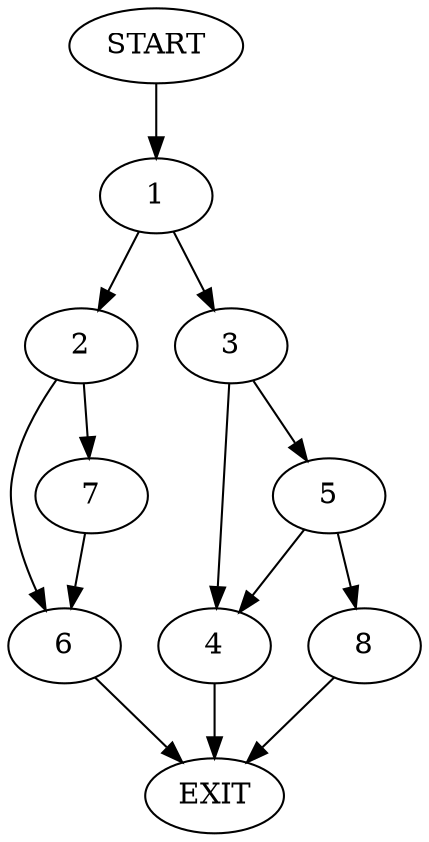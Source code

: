 digraph {
0 [label="START"]
9 [label="EXIT"]
0 -> 1
1 -> 2
1 -> 3
3 -> 4
3 -> 5
2 -> 6
2 -> 7
6 -> 9
7 -> 6
4 -> 9
5 -> 4
5 -> 8
8 -> 9
}
